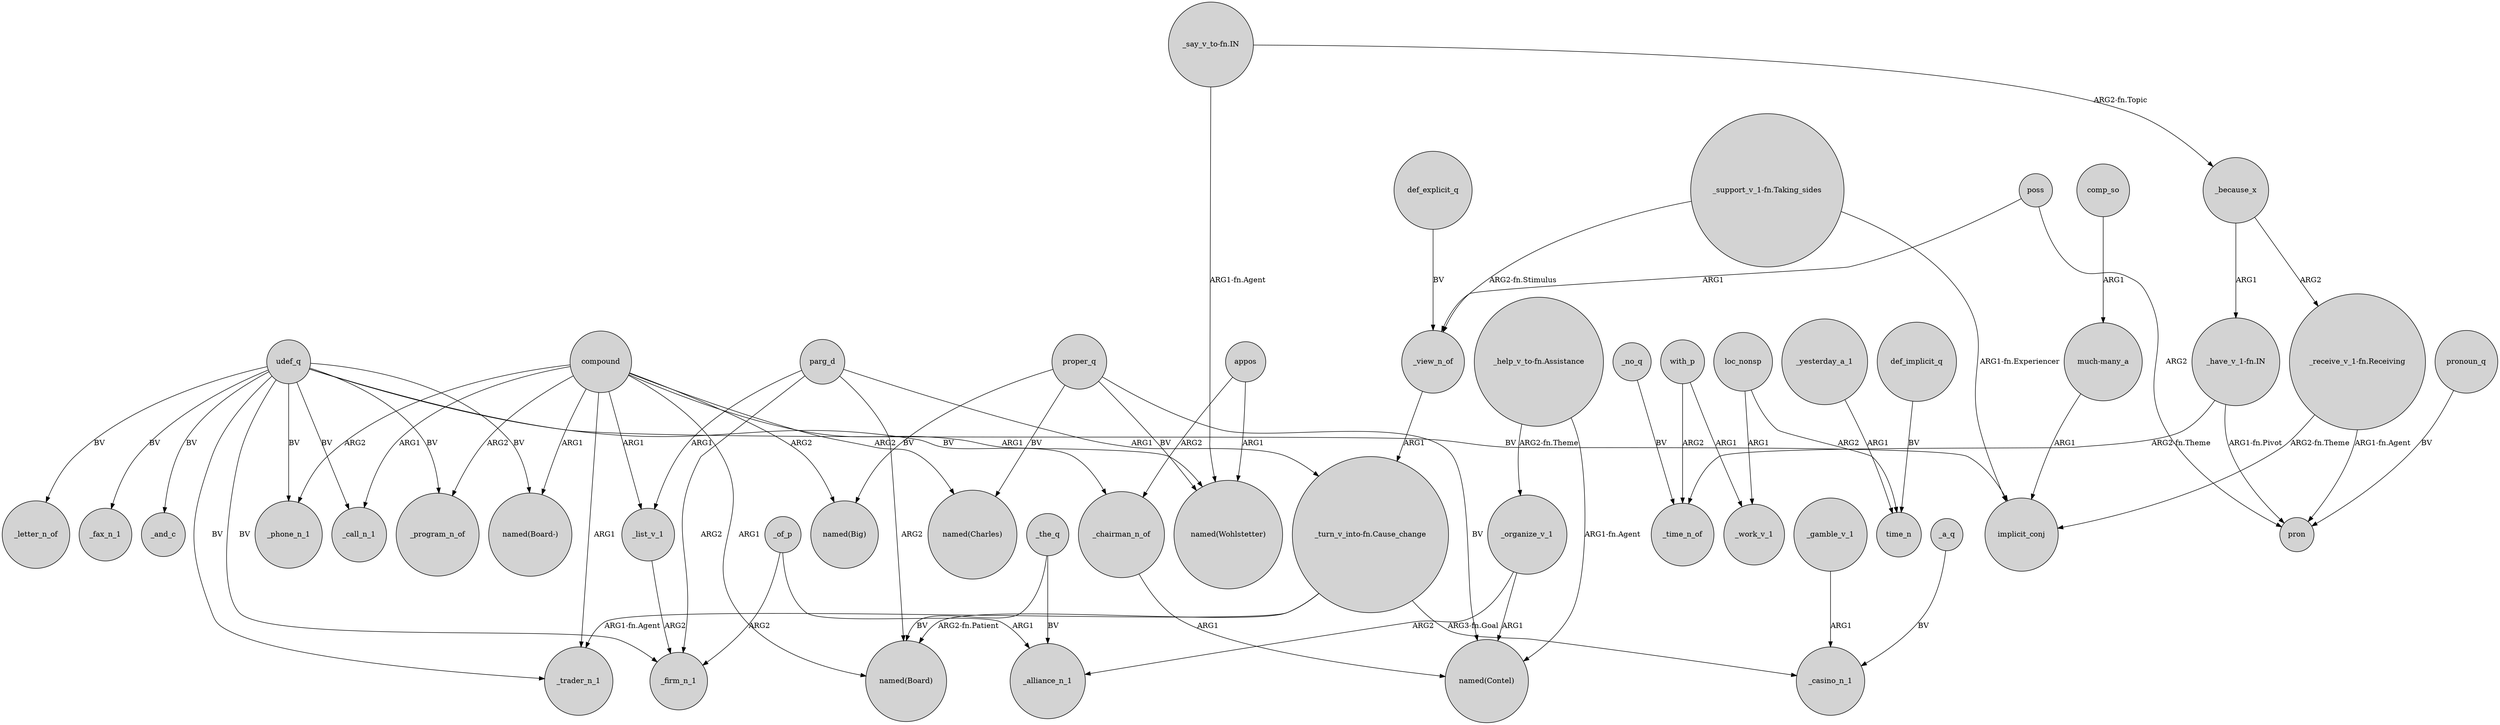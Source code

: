 digraph {
	node [shape=circle style=filled]
	_of_p -> _firm_n_1 [label=ARG2]
	proper_q -> "named(Wohlstetter)" [label=BV]
	_the_q -> "named(Board)" [label=BV]
	_yesterday_a_1 -> time_n [label=ARG1]
	compound -> _program_n_of [label=ARG2]
	_organize_v_1 -> "named(Contel)" [label=ARG1]
	"_have_v_1-fn.IN" -> _time_n_of [label="ARG2-fn.Theme"]
	_because_x -> "_receive_v_1-fn.Receiving" [label=ARG2]
	poss -> pron [label=ARG2]
	"_turn_v_into-fn.Cause_change" -> "named(Board)" [label="ARG2-fn.Patient"]
	udef_q -> _trader_n_1 [label=BV]
	proper_q -> "named(Contel)" [label=BV]
	udef_q -> _letter_n_of [label=BV]
	_a_q -> _casino_n_1 [label=BV]
	udef_q -> _call_n_1 [label=BV]
	_view_n_of -> "_turn_v_into-fn.Cause_change" [label=ARG1]
	udef_q -> "named(Board-)" [label=BV]
	_no_q -> _time_n_of [label=BV]
	"_help_v_to-fn.Assistance" -> "named(Contel)" [label="ARG1-fn.Agent"]
	udef_q -> _firm_n_1 [label=BV]
	"_turn_v_into-fn.Cause_change" -> _casino_n_1 [label="ARG3-fn.Goal"]
	parg_d -> _list_v_1 [label=ARG1]
	_because_x -> "_have_v_1-fn.IN" [label=ARG1]
	udef_q -> _program_n_of [label=BV]
	compound -> "named(Wohlstetter)" [label=ARG1]
	"_have_v_1-fn.IN" -> pron [label="ARG1-fn.Pivot"]
	with_p -> _work_v_1 [label=ARG1]
	udef_q -> implicit_conj [label=BV]
	udef_q -> _chairman_n_of [label=BV]
	loc_nonsp -> time_n [label=ARG2]
	compound -> _phone_n_1 [label=ARG2]
	udef_q -> _fax_n_1 [label=BV]
	"_say_v_to-fn.IN" -> _because_x [label="ARG2-fn.Topic"]
	"much-many_a" -> implicit_conj [label=ARG1]
	poss -> _view_n_of [label=ARG1]
	"_receive_v_1-fn.Receiving" -> pron [label="ARG1-fn.Agent"]
	"_say_v_to-fn.IN" -> "named(Wohlstetter)" [label="ARG1-fn.Agent"]
	"_support_v_1-fn.Taking_sides" -> implicit_conj [label="ARG1-fn.Experiencer"]
	_organize_v_1 -> _alliance_n_1 [label=ARG2]
	_list_v_1 -> _firm_n_1 [label=ARG2]
	pronoun_q -> pron [label=BV]
	compound -> _trader_n_1 [label=ARG1]
	compound -> "named(Board)" [label=ARG1]
	"_turn_v_into-fn.Cause_change" -> _trader_n_1 [label="ARG1-fn.Agent"]
	appos -> _chairman_n_of [label=ARG2]
	parg_d -> "_turn_v_into-fn.Cause_change" [label=ARG1]
	loc_nonsp -> _work_v_1 [label=ARG1]
	compound -> "named(Board-)" [label=ARG1]
	_chairman_n_of -> "named(Contel)" [label=ARG1]
	appos -> "named(Wohlstetter)" [label=ARG1]
	with_p -> _time_n_of [label=ARG2]
	def_explicit_q -> _view_n_of [label=BV]
	"_receive_v_1-fn.Receiving" -> implicit_conj [label="ARG2-fn.Theme"]
	proper_q -> "named(Charles)" [label=BV]
	parg_d -> "named(Board)" [label=ARG2]
	_the_q -> _alliance_n_1 [label=BV]
	compound -> _call_n_1 [label=ARG1]
	compound -> "named(Charles)" [label=ARG2]
	"_help_v_to-fn.Assistance" -> _organize_v_1 [label="ARG2-fn.Theme"]
	comp_so -> "much-many_a" [label=ARG1]
	compound -> "named(Big)" [label=ARG2]
	udef_q -> _phone_n_1 [label=BV]
	udef_q -> _and_c [label=BV]
	_of_p -> _alliance_n_1 [label=ARG1]
	compound -> _list_v_1 [label=ARG1]
	_gamble_v_1 -> _casino_n_1 [label=ARG1]
	"_support_v_1-fn.Taking_sides" -> _view_n_of [label="ARG2-fn.Stimulus"]
	parg_d -> _firm_n_1 [label=ARG2]
	def_implicit_q -> time_n [label=BV]
	proper_q -> "named(Big)" [label=BV]
}
